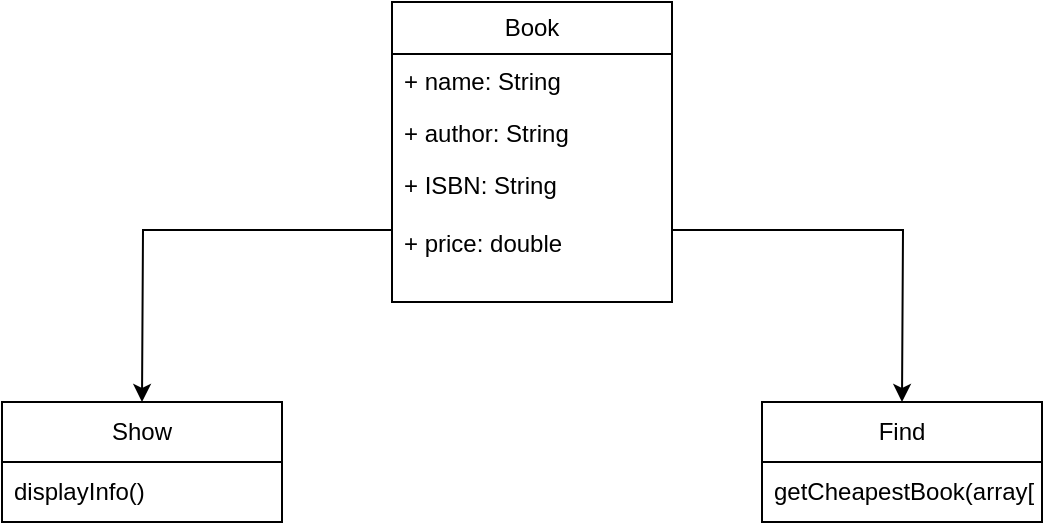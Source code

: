 <mxfile version="24.7.16">
  <diagram name="Page-1" id="DhpZbjoGIHrsFc8lpCcu">
    <mxGraphModel dx="928" dy="526" grid="1" gridSize="10" guides="1" tooltips="1" connect="1" arrows="1" fold="1" page="1" pageScale="1" pageWidth="850" pageHeight="1100" math="0" shadow="0">
      <root>
        <mxCell id="0" />
        <mxCell id="1" parent="0" />
        <mxCell id="sqaakUlqu6qrRgw8m-eL-126" value="Book" style="swimlane;fontStyle=0;childLayout=stackLayout;horizontal=1;startSize=26;fillColor=none;horizontalStack=0;resizeParent=1;resizeParentMax=0;resizeLast=0;collapsible=1;marginBottom=0;whiteSpace=wrap;html=1;" vertex="1" parent="1">
          <mxGeometry x="355" y="330" width="140" height="150" as="geometry" />
        </mxCell>
        <mxCell id="sqaakUlqu6qrRgw8m-eL-127" value="+ name: String" style="text;strokeColor=none;fillColor=none;align=left;verticalAlign=top;spacingLeft=4;spacingRight=4;overflow=hidden;rotatable=0;points=[[0,0.5],[1,0.5]];portConstraint=eastwest;whiteSpace=wrap;html=1;" vertex="1" parent="sqaakUlqu6qrRgw8m-eL-126">
          <mxGeometry y="26" width="140" height="26" as="geometry" />
        </mxCell>
        <mxCell id="sqaakUlqu6qrRgw8m-eL-128" value="+ author: String &lt;span style=&quot;white-space: pre;&quot;&gt;&#x9;&lt;/span&gt;&lt;span style=&quot;white-space: pre;&quot;&gt;&#x9;&lt;/span&gt;" style="text;strokeColor=none;fillColor=none;align=left;verticalAlign=top;spacingLeft=4;spacingRight=4;overflow=hidden;rotatable=0;points=[[0,0.5],[1,0.5]];portConstraint=eastwest;whiteSpace=wrap;html=1;" vertex="1" parent="sqaakUlqu6qrRgw8m-eL-126">
          <mxGeometry y="52" width="140" height="26" as="geometry" />
        </mxCell>
        <mxCell id="sqaakUlqu6qrRgw8m-eL-130" style="edgeStyle=orthogonalEdgeStyle;rounded=0;orthogonalLoop=1;jettySize=auto;html=1;" edge="1" parent="sqaakUlqu6qrRgw8m-eL-126" source="sqaakUlqu6qrRgw8m-eL-129">
          <mxGeometry relative="1" as="geometry">
            <mxPoint x="255" y="200" as="targetPoint" />
          </mxGeometry>
        </mxCell>
        <mxCell id="sqaakUlqu6qrRgw8m-eL-131" style="edgeStyle=orthogonalEdgeStyle;rounded=0;orthogonalLoop=1;jettySize=auto;html=1;" edge="1" parent="sqaakUlqu6qrRgw8m-eL-126" source="sqaakUlqu6qrRgw8m-eL-129">
          <mxGeometry relative="1" as="geometry">
            <mxPoint x="-125" y="200" as="targetPoint" />
          </mxGeometry>
        </mxCell>
        <mxCell id="sqaakUlqu6qrRgw8m-eL-129" value="&lt;div&gt;+ ISBN: String &lt;br&gt;&lt;/div&gt;&lt;div&gt;&lt;br&gt;&lt;/div&gt;&lt;div&gt;+ price: double&lt;br&gt;&lt;/div&gt;" style="text;strokeColor=none;fillColor=none;align=left;verticalAlign=top;spacingLeft=4;spacingRight=4;overflow=hidden;rotatable=0;points=[[0,0.5],[1,0.5]];portConstraint=eastwest;whiteSpace=wrap;html=1;" vertex="1" parent="sqaakUlqu6qrRgw8m-eL-126">
          <mxGeometry y="78" width="140" height="72" as="geometry" />
        </mxCell>
        <mxCell id="sqaakUlqu6qrRgw8m-eL-132" value="Show" style="swimlane;fontStyle=0;childLayout=stackLayout;horizontal=1;startSize=30;horizontalStack=0;resizeParent=1;resizeParentMax=0;resizeLast=0;collapsible=1;marginBottom=0;whiteSpace=wrap;html=1;" vertex="1" parent="1">
          <mxGeometry x="160" y="530" width="140" height="60" as="geometry" />
        </mxCell>
        <mxCell id="sqaakUlqu6qrRgw8m-eL-133" value="displayInfo()" style="text;strokeColor=none;fillColor=none;align=left;verticalAlign=middle;spacingLeft=4;spacingRight=4;overflow=hidden;points=[[0,0.5],[1,0.5]];portConstraint=eastwest;rotatable=0;whiteSpace=wrap;html=1;" vertex="1" parent="sqaakUlqu6qrRgw8m-eL-132">
          <mxGeometry y="30" width="140" height="30" as="geometry" />
        </mxCell>
        <mxCell id="sqaakUlqu6qrRgw8m-eL-136" value="Find" style="swimlane;fontStyle=0;childLayout=stackLayout;horizontal=1;startSize=30;horizontalStack=0;resizeParent=1;resizeParentMax=0;resizeLast=0;collapsible=1;marginBottom=0;whiteSpace=wrap;html=1;" vertex="1" parent="1">
          <mxGeometry x="540" y="530" width="140" height="60" as="geometry" />
        </mxCell>
        <mxCell id="sqaakUlqu6qrRgw8m-eL-137" value="getCheapestBook(array[])" style="text;strokeColor=none;fillColor=none;align=left;verticalAlign=middle;spacingLeft=4;spacingRight=4;overflow=hidden;points=[[0,0.5],[1,0.5]];portConstraint=eastwest;rotatable=0;whiteSpace=wrap;html=1;" vertex="1" parent="sqaakUlqu6qrRgw8m-eL-136">
          <mxGeometry y="30" width="140" height="30" as="geometry" />
        </mxCell>
      </root>
    </mxGraphModel>
  </diagram>
</mxfile>
